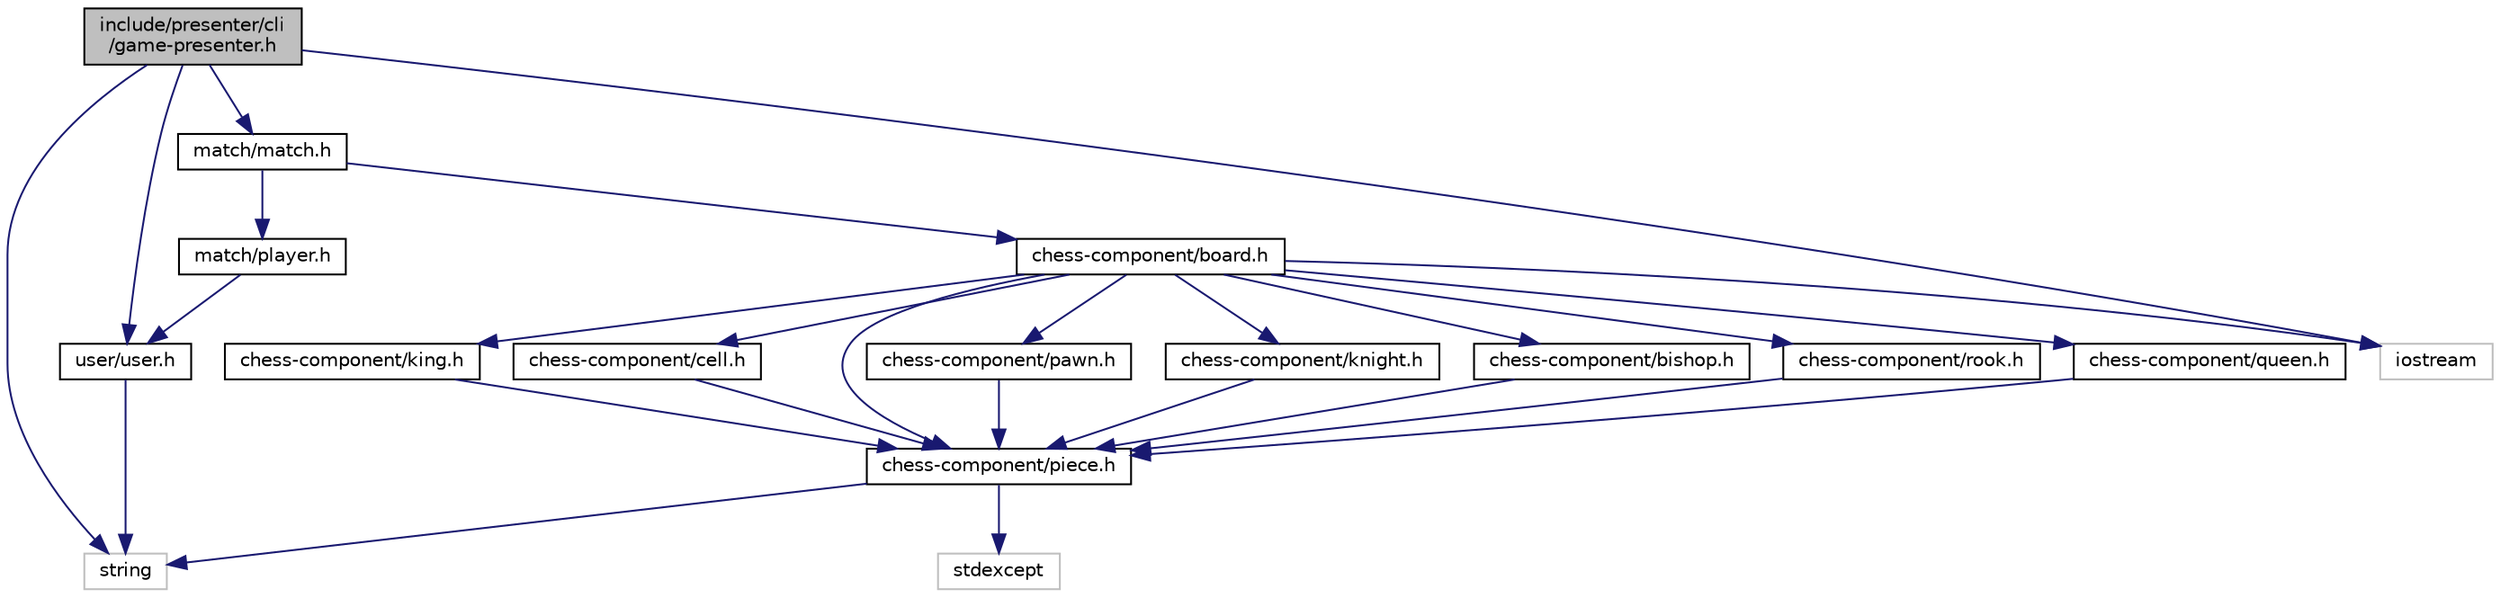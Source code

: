 digraph "include/presenter/cli/game-presenter.h"
{
 // LATEX_PDF_SIZE
  edge [fontname="Helvetica",fontsize="10",labelfontname="Helvetica",labelfontsize="10"];
  node [fontname="Helvetica",fontsize="10",shape=record];
  Node1 [label="include/presenter/cli\l/game-presenter.h",height=0.2,width=0.4,color="black", fillcolor="grey75", style="filled", fontcolor="black",tooltip=" "];
  Node1 -> Node2 [color="midnightblue",fontsize="10",style="solid",fontname="Helvetica"];
  Node2 [label="iostream",height=0.2,width=0.4,color="grey75", fillcolor="white", style="filled",tooltip=" "];
  Node1 -> Node3 [color="midnightblue",fontsize="10",style="solid",fontname="Helvetica"];
  Node3 [label="string",height=0.2,width=0.4,color="grey75", fillcolor="white", style="filled",tooltip=" "];
  Node1 -> Node4 [color="midnightblue",fontsize="10",style="solid",fontname="Helvetica"];
  Node4 [label="user/user.h",height=0.2,width=0.4,color="black", fillcolor="white", style="filled",URL="$user_2user_8h.html",tooltip="Class User is a superset o player which will ideally be used to handle only real players."];
  Node4 -> Node3 [color="midnightblue",fontsize="10",style="solid",fontname="Helvetica"];
  Node1 -> Node5 [color="midnightblue",fontsize="10",style="solid",fontname="Helvetica"];
  Node5 [label="match/match.h",height=0.2,width=0.4,color="black", fillcolor="white", style="filled",URL="$match_2match_8h.html",tooltip="Class to handle the match between two players, being two real players or one-two bots This class is t..."];
  Node5 -> Node6 [color="midnightblue",fontsize="10",style="solid",fontname="Helvetica"];
  Node6 [label="chess-component/board.h",height=0.2,width=0.4,color="black", fillcolor="white", style="filled",URL="$board_8h.html",tooltip="Board class, it is where the cells (Cell class) are located and responsible for positioning only."];
  Node6 -> Node2 [color="midnightblue",fontsize="10",style="solid",fontname="Helvetica"];
  Node6 -> Node7 [color="midnightblue",fontsize="10",style="solid",fontname="Helvetica"];
  Node7 [label="chess-component/piece.h",height=0.2,width=0.4,color="black", fillcolor="white", style="filled",URL="$piece_8h.html",tooltip="Virtual class, to be inherited by all pieces, and to be used as a base class for manipulation on boar..."];
  Node7 -> Node8 [color="midnightblue",fontsize="10",style="solid",fontname="Helvetica"];
  Node8 [label="stdexcept",height=0.2,width=0.4,color="grey75", fillcolor="white", style="filled",tooltip=" "];
  Node7 -> Node3 [color="midnightblue",fontsize="10",style="solid",fontname="Helvetica"];
  Node6 -> Node9 [color="midnightblue",fontsize="10",style="solid",fontname="Helvetica"];
  Node9 [label="chess-component/pawn.h",height=0.2,width=0.4,color="black", fillcolor="white", style="filled",URL="$pawn_8h.html",tooltip="PAWN type class."];
  Node9 -> Node7 [color="midnightblue",fontsize="10",style="solid",fontname="Helvetica"];
  Node6 -> Node10 [color="midnightblue",fontsize="10",style="solid",fontname="Helvetica"];
  Node10 [label="chess-component/knight.h",height=0.2,width=0.4,color="black", fillcolor="white", style="filled",URL="$knight_8h.html",tooltip="KNIGHT type class."];
  Node10 -> Node7 [color="midnightblue",fontsize="10",style="solid",fontname="Helvetica"];
  Node6 -> Node11 [color="midnightblue",fontsize="10",style="solid",fontname="Helvetica"];
  Node11 [label="chess-component/bishop.h",height=0.2,width=0.4,color="black", fillcolor="white", style="filled",URL="$bishop_8h.html",tooltip="BISHOP type class."];
  Node11 -> Node7 [color="midnightblue",fontsize="10",style="solid",fontname="Helvetica"];
  Node6 -> Node12 [color="midnightblue",fontsize="10",style="solid",fontname="Helvetica"];
  Node12 [label="chess-component/rook.h",height=0.2,width=0.4,color="black", fillcolor="white", style="filled",URL="$rook_8h.html",tooltip="ROOK type class."];
  Node12 -> Node7 [color="midnightblue",fontsize="10",style="solid",fontname="Helvetica"];
  Node6 -> Node13 [color="midnightblue",fontsize="10",style="solid",fontname="Helvetica"];
  Node13 [label="chess-component/queen.h",height=0.2,width=0.4,color="black", fillcolor="white", style="filled",URL="$queen_8h.html",tooltip="QUEEN type class."];
  Node13 -> Node7 [color="midnightblue",fontsize="10",style="solid",fontname="Helvetica"];
  Node6 -> Node14 [color="midnightblue",fontsize="10",style="solid",fontname="Helvetica"];
  Node14 [label="chess-component/king.h",height=0.2,width=0.4,color="black", fillcolor="white", style="filled",URL="$king_8h.html",tooltip="KING type class."];
  Node14 -> Node7 [color="midnightblue",fontsize="10",style="solid",fontname="Helvetica"];
  Node6 -> Node15 [color="midnightblue",fontsize="10",style="solid",fontname="Helvetica"];
  Node15 [label="chess-component/cell.h",height=0.2,width=0.4,color="black", fillcolor="white", style="filled",URL="$cell_8h.html",tooltip="Cell class, it is where all pieces (Piece class and sub-classes) are located and responsible for all ..."];
  Node15 -> Node7 [color="midnightblue",fontsize="10",style="solid",fontname="Helvetica"];
  Node5 -> Node16 [color="midnightblue",fontsize="10",style="solid",fontname="Helvetica"];
  Node16 [label="match/player.h",height=0.2,width=0.4,color="black", fillcolor="white", style="filled",URL="$player_8h.html",tooltip="Class Player is a specification of User, which can be either bot or real player to play a match."];
  Node16 -> Node4 [color="midnightblue",fontsize="10",style="solid",fontname="Helvetica"];
}
